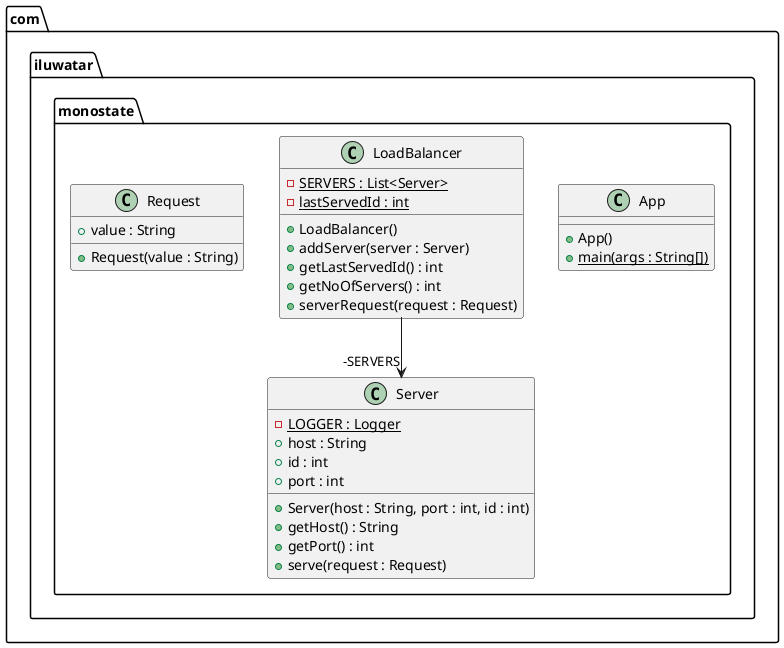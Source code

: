@startuml
package com.iluwatar.monostate {
  class App {
    + App()
    + main(args : String[]) {static}
  }
  class LoadBalancer {
    - SERVERS : List<Server> {static}
    - lastServedId : int {static}
    + LoadBalancer()
    + addServer(server : Server)
    + getLastServedId() : int
    + getNoOfServers() : int
    + serverRequest(request : Request)
  }
  class Request {
    + value : String
    + Request(value : String)
  }
  class Server {
    - LOGGER : Logger {static}
    + host : String
    + id : int
    + port : int
    + Server(host : String, port : int, id : int)
    + getHost() : String
    + getPort() : int
    + serve(request : Request)
  }
}
LoadBalancer -->  "-SERVERS" Server
@enduml